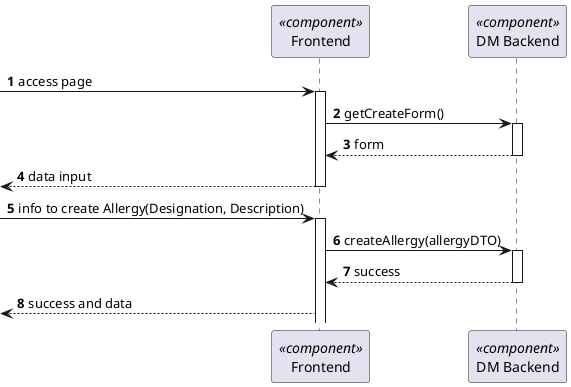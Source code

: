 @startuml 6.2.6
skinparam packageStyle rectangle
skinparam shadowing false

autonumber

participant "Frontend" as FE <<component>>
participant "DM Backend" as BE <<component>>



 -> FE: access page
activate FE
FE -> BE: getCreateForm()
activate BE
BE --> FE: form
deactivate BE
<-- FE   : data input
deactivate FE
-> FE : info to create Allergy(Designation, Description)
activate FE
FE -> BE : createAllergy(allergyDTO)
activate BE
BE --> FE: success
deactivate BE

<-- FE   : success and data


@enduml